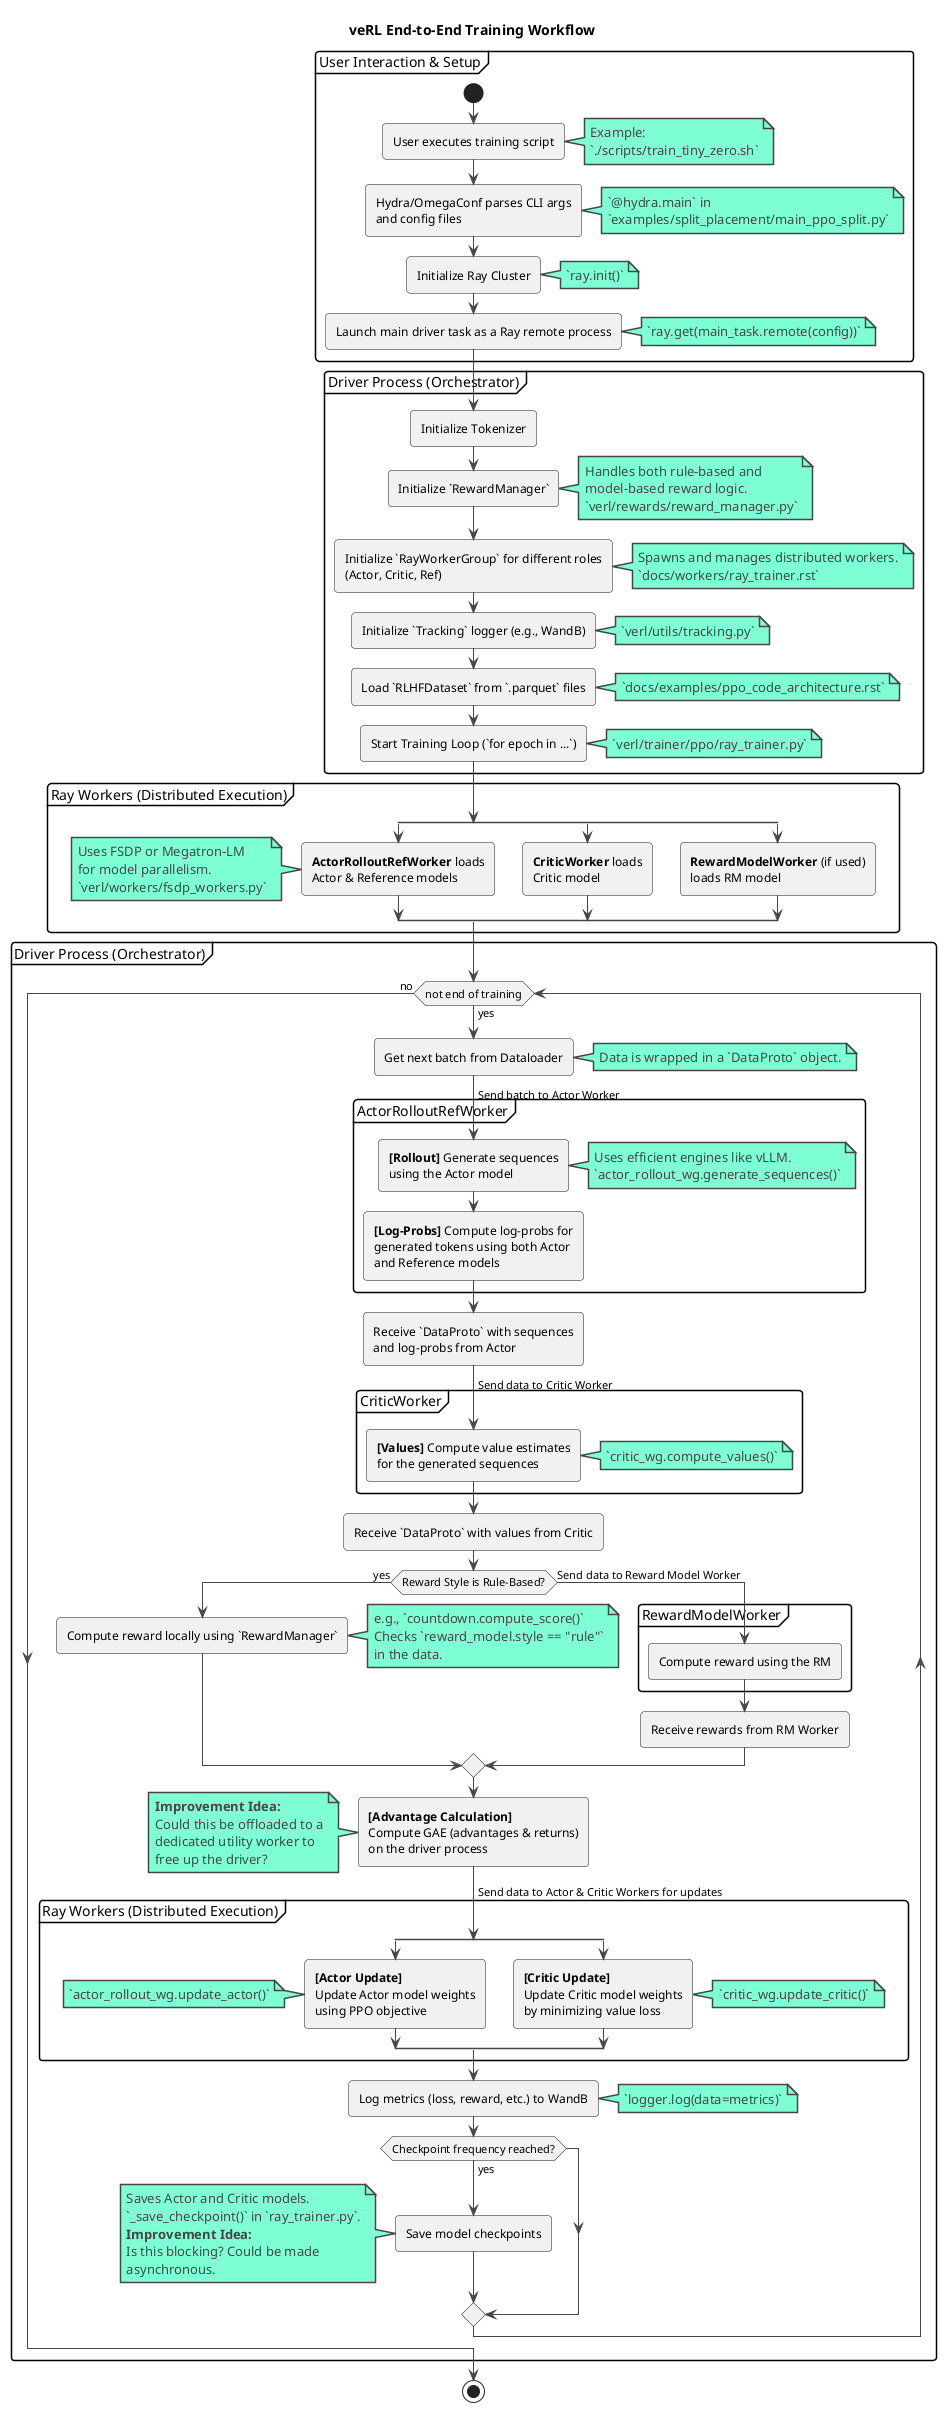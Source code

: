 @startuml flowchart
!theme vibrant
title veRL End-to-End Training Workflow

partition "User Interaction & Setup" {
    start
    :User executes training script;
    note right
        Example:
        `./scripts/train_tiny_zero.sh`
    end note
    :Hydra/OmegaConf parses CLI args
    and config files;
    note right
        `@hydra.main` in
        `examples/split_placement/main_ppo_split.py`
    end note
    :Initialize Ray Cluster;
    note right
        `ray.init()`
    end note
    :Launch main driver task as a Ray remote process;
    note right
        `ray.get(main_task.remote(config))`
    end note
}

partition "Driver Process (Orchestrator)" {
    :Initialize Tokenizer;
    :Initialize `RewardManager`;
    note right
        Handles both rule-based and
        model-based reward logic.
        `verl/rewards/reward_manager.py`
    end note
    :Initialize `RayWorkerGroup` for different roles
    (Actor, Critic, Ref);
    note right
        Spawns and manages distributed workers.
        `docs/workers/ray_trainer.rst`
    end note
    :Initialize `Tracking` logger (e.g., WandB);
    note right
        `verl/utils/tracking.py`
    end note
    :Load `RLHFDataset` from `.parquet` files;
    note right
        `docs/examples/ppo_code_architecture.rst`
    end note

    :Start Training Loop (`for epoch in ...`);
    note right
        `verl/trainer/ppo/ray_trainer.py`
    end note
}

partition "Ray Workers (Distributed Execution)" {
    split
        :<b>ActorRolloutRefWorker</b> loads
        Actor & Reference models;
        note left
            Uses FSDP or Megatron-LM
            for model parallelism.
            `verl/workers/fsdp_workers.py`
        end note
    split again
        :<b>CriticWorker</b> loads
        Critic model;
    split again
        :<b>RewardModelWorker</b> (if used)
        loads RM model;
    end split
}

partition "Driver Process (Orchestrator)" {
    while (not end of training) is (yes)
        :Get next batch from Dataloader;
        note right
            Data is wrapped in a `DataProto` object.
        end note

        -> Send batch to Actor Worker;

        partition "ActorRolloutRefWorker" {
            :<b>[Rollout]</b> Generate sequences
            using the Actor model;
            note right
                Uses efficient engines like vLLM.
                `actor_rollout_wg.generate_sequences()`
            end note
            :<b>[Log-Probs]</b> Compute log-probs for
            generated tokens using both Actor
            and Reference models;
        }

        :Receive `DataProto` with sequences
        and log-probs from Actor;

        -> Send data to Critic Worker;

        partition "CriticWorker" {
            :<b>[Values]</b> Compute value estimates
            for the generated sequences;
            note right
                `critic_wg.compute_values()`
            end note
        }

        :Receive `DataProto` with values from Critic;

        if (Reward Style is Rule-Based?) then (yes)
            :Compute reward locally using `RewardManager`;
            note right
                e.g., `countdown.compute_score()`
                Checks `reward_model.style == "rule"`
                in the data.
            end note
        else (no)
            -> Send data to Reward Model Worker;
            partition "RewardModelWorker" {
                :Compute reward using the RM;
            }
            :Receive rewards from RM Worker;
        endif

        :<b>[Advantage Calculation]</b>
        Compute GAE (advantages & returns)
        on the driver process;
        note left
            **Improvement Idea:**
            Could this be offloaded to a
            dedicated utility worker to
            free up the driver?
        end note

        -> Send data to Actor & Critic Workers for updates;

        partition "Ray Workers (Distributed Execution)" {
            split
                :<b>[Actor Update]</b>
                Update Actor model weights
                using PPO objective;
                note left
                    `actor_rollout_wg.update_actor()`
                end note
            split again
                :<b>[Critic Update]</b>
                Update Critic model weights
                by minimizing value loss;
                note right
                    `critic_wg.update_critic()`
                end note
            end split
        }

        :Log metrics (loss, reward, etc.) to WandB;
        note right
            `logger.log(data=metrics)`
        end note

        if (Checkpoint frequency reached?) then (yes)
            :Save model checkpoints;
            note left
                Saves Actor and Critic models.
                `_save_checkpoint()` in `ray_trainer.py`.
                **Improvement Idea:**
                Is this blocking? Could be made
                asynchronous.
            end note
        endif

    endwhile (no)
}

stop
@enduml
